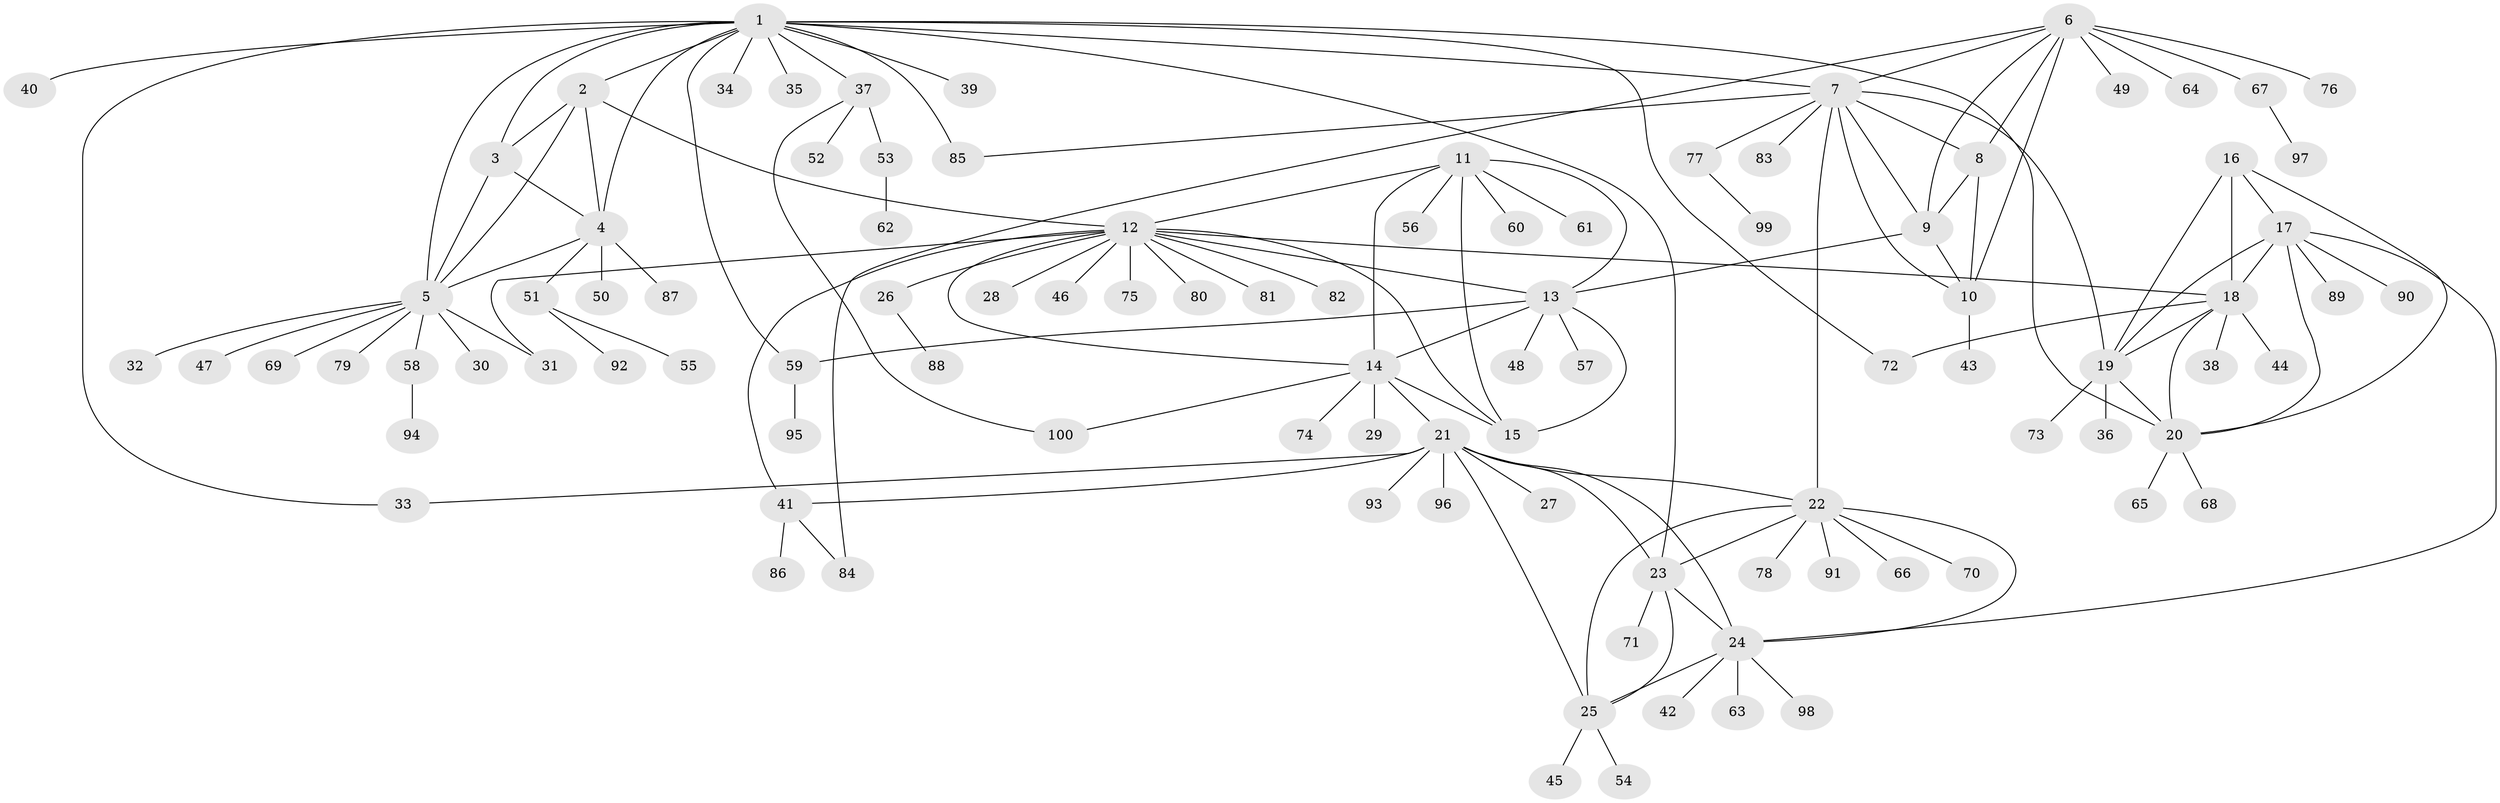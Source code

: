 // Generated by graph-tools (version 1.1) at 2025/55/03/09/25 04:55:24]
// undirected, 100 vertices, 143 edges
graph export_dot {
graph [start="1"]
  node [color=gray90,style=filled];
  1;
  2;
  3;
  4;
  5;
  6;
  7;
  8;
  9;
  10;
  11;
  12;
  13;
  14;
  15;
  16;
  17;
  18;
  19;
  20;
  21;
  22;
  23;
  24;
  25;
  26;
  27;
  28;
  29;
  30;
  31;
  32;
  33;
  34;
  35;
  36;
  37;
  38;
  39;
  40;
  41;
  42;
  43;
  44;
  45;
  46;
  47;
  48;
  49;
  50;
  51;
  52;
  53;
  54;
  55;
  56;
  57;
  58;
  59;
  60;
  61;
  62;
  63;
  64;
  65;
  66;
  67;
  68;
  69;
  70;
  71;
  72;
  73;
  74;
  75;
  76;
  77;
  78;
  79;
  80;
  81;
  82;
  83;
  84;
  85;
  86;
  87;
  88;
  89;
  90;
  91;
  92;
  93;
  94;
  95;
  96;
  97;
  98;
  99;
  100;
  1 -- 2;
  1 -- 3;
  1 -- 4;
  1 -- 5;
  1 -- 7;
  1 -- 20;
  1 -- 23;
  1 -- 33;
  1 -- 34;
  1 -- 35;
  1 -- 37;
  1 -- 39;
  1 -- 40;
  1 -- 59;
  1 -- 72;
  1 -- 85;
  2 -- 3;
  2 -- 4;
  2 -- 5;
  2 -- 12;
  3 -- 4;
  3 -- 5;
  4 -- 5;
  4 -- 50;
  4 -- 51;
  4 -- 87;
  5 -- 30;
  5 -- 31;
  5 -- 32;
  5 -- 47;
  5 -- 58;
  5 -- 69;
  5 -- 79;
  6 -- 7;
  6 -- 8;
  6 -- 9;
  6 -- 10;
  6 -- 49;
  6 -- 64;
  6 -- 67;
  6 -- 76;
  6 -- 84;
  7 -- 8;
  7 -- 9;
  7 -- 10;
  7 -- 19;
  7 -- 22;
  7 -- 77;
  7 -- 83;
  7 -- 85;
  8 -- 9;
  8 -- 10;
  9 -- 10;
  9 -- 13;
  10 -- 43;
  11 -- 12;
  11 -- 13;
  11 -- 14;
  11 -- 15;
  11 -- 56;
  11 -- 60;
  11 -- 61;
  12 -- 13;
  12 -- 14;
  12 -- 15;
  12 -- 18;
  12 -- 26;
  12 -- 28;
  12 -- 31;
  12 -- 41;
  12 -- 46;
  12 -- 75;
  12 -- 80;
  12 -- 81;
  12 -- 82;
  13 -- 14;
  13 -- 15;
  13 -- 48;
  13 -- 57;
  13 -- 59;
  14 -- 15;
  14 -- 21;
  14 -- 29;
  14 -- 74;
  14 -- 100;
  16 -- 17;
  16 -- 18;
  16 -- 19;
  16 -- 20;
  17 -- 18;
  17 -- 19;
  17 -- 20;
  17 -- 24;
  17 -- 89;
  17 -- 90;
  18 -- 19;
  18 -- 20;
  18 -- 38;
  18 -- 44;
  18 -- 72;
  19 -- 20;
  19 -- 36;
  19 -- 73;
  20 -- 65;
  20 -- 68;
  21 -- 22;
  21 -- 23;
  21 -- 24;
  21 -- 25;
  21 -- 27;
  21 -- 33;
  21 -- 41;
  21 -- 93;
  21 -- 96;
  22 -- 23;
  22 -- 24;
  22 -- 25;
  22 -- 66;
  22 -- 70;
  22 -- 78;
  22 -- 91;
  23 -- 24;
  23 -- 25;
  23 -- 71;
  24 -- 25;
  24 -- 42;
  24 -- 63;
  24 -- 98;
  25 -- 45;
  25 -- 54;
  26 -- 88;
  37 -- 52;
  37 -- 53;
  37 -- 100;
  41 -- 84;
  41 -- 86;
  51 -- 55;
  51 -- 92;
  53 -- 62;
  58 -- 94;
  59 -- 95;
  67 -- 97;
  77 -- 99;
}
